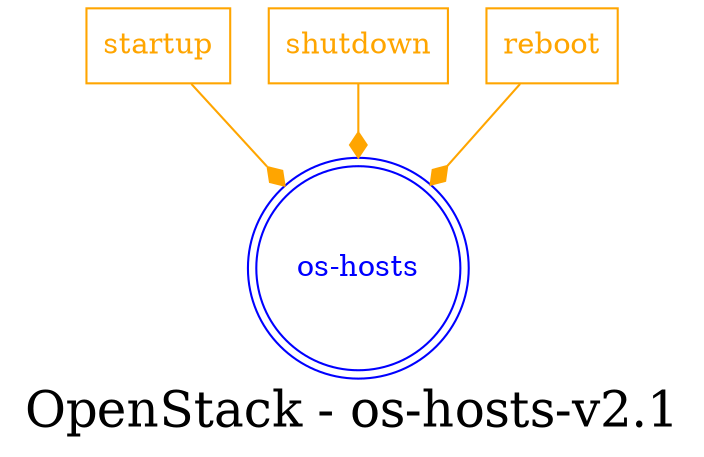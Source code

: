 digraph LexiconGraph {
graph[label="OpenStack - os-hosts-v2.1", fontsize=24]
splines=true
"os-hosts" [color=blue, fontcolor=blue, shape=doublecircle]
"startup" [color=orange, fontcolor=orange, shape=box]
"startup" -> "os-hosts" [color=orange, fontcolor=orange, arrowhead=diamond, arrowtail=none]
"shutdown" [color=orange, fontcolor=orange, shape=box]
"shutdown" -> "os-hosts" [color=orange, fontcolor=orange, arrowhead=diamond, arrowtail=none]
"reboot" [color=orange, fontcolor=orange, shape=box]
"reboot" -> "os-hosts" [color=orange, fontcolor=orange, arrowhead=diamond, arrowtail=none]
}
